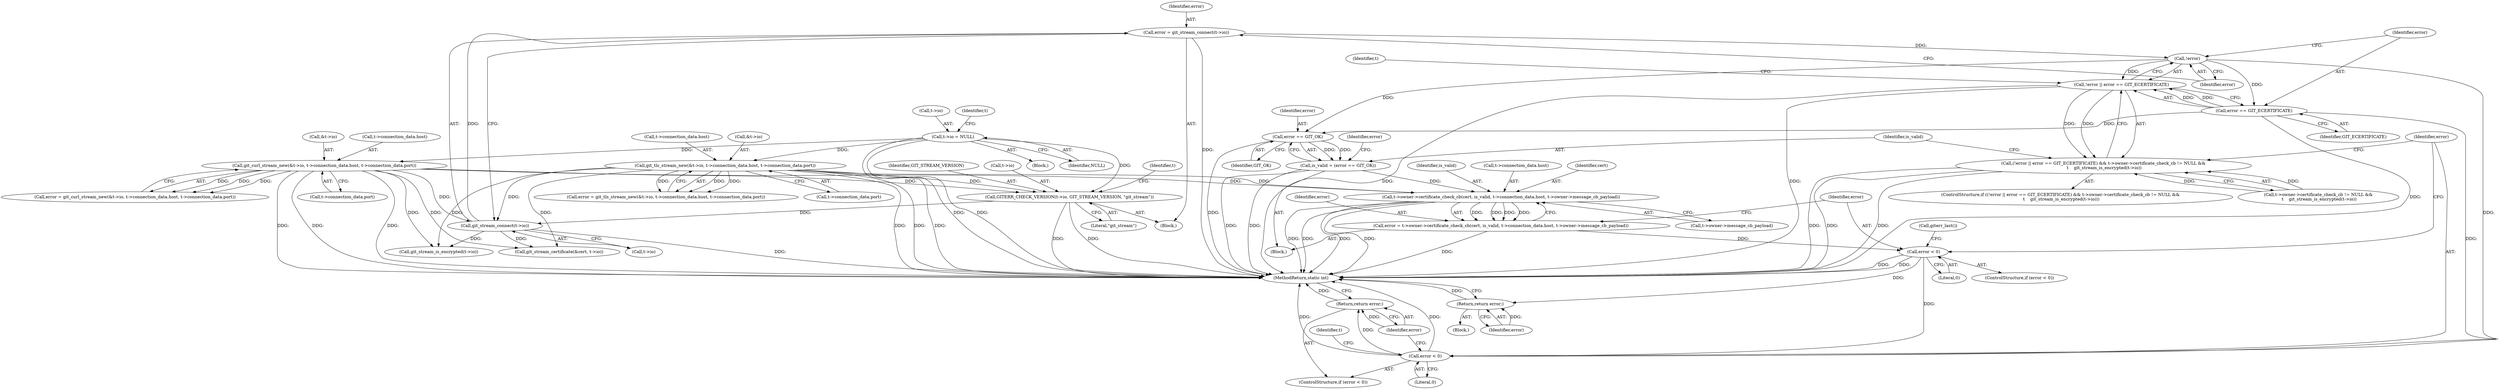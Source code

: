 digraph "0_libgit2_9a64e62f0f20c9cf9b2e1609f037060eb2d8eb22@API" {
"1000200" [label="(Call,error = git_stream_connect(t->io))"];
"1000202" [label="(Call,git_stream_connect(t->io))"];
"1000171" [label="(Call,git_curl_stream_new(&t->io, t->connection_data.host, t->connection_data.port))"];
"1000133" [label="(Call,t->io = NULL)"];
"1000152" [label="(Call,git_tls_stream_new(&t->io, t->connection_data.host, t->connection_data.port))"];
"1000192" [label="(Call,GITERR_CHECK_VERSION(t->io, GIT_STREAM_VERSION, \"git_stream\"))"];
"1000209" [label="(Call,!error)"];
"1000208" [label="(Call,!error || error == GIT_ECERTIFICATE)"];
"1000207" [label="(Call,(!error || error == GIT_ECERTIFICATE) && t->owner->certificate_check_cb != NULL &&\n \t    git_stream_is_encrypted(t->io))"];
"1000211" [label="(Call,error == GIT_ECERTIFICATE)"];
"1000231" [label="(Call,error == GIT_OK)"];
"1000229" [label="(Call,is_valid = (error == GIT_OK))"];
"1000250" [label="(Call,t->owner->certificate_check_cb(cert, is_valid, t->connection_data.host, t->owner->message_cb_payload))"];
"1000248" [label="(Call,error = t->owner->certificate_check_cb(cert, is_valid, t->connection_data.host, t->owner->message_cb_payload))"];
"1000264" [label="(Call,error < 0)"];
"1000274" [label="(Return,return error;)"];
"1000277" [label="(Call,error < 0)"];
"1000280" [label="(Return,return error;)"];
"1000209" [label="(Call,!error)"];
"1000133" [label="(Call,t->io = NULL)"];
"1000258" [label="(Call,t->owner->message_cb_payload)"];
"1000124" [label="(Block,)"];
"1000267" [label="(Block,)"];
"1000192" [label="(Call,GITERR_CHECK_VERSION(t->io, GIT_STREAM_VERSION, \"git_stream\"))"];
"1000289" [label="(MethodReturn,static int)"];
"1000226" [label="(Block,)"];
"1000275" [label="(Identifier,error)"];
"1000280" [label="(Return,return error;)"];
"1000137" [label="(Identifier,NULL)"];
"1000265" [label="(Identifier,error)"];
"1000279" [label="(Literal,0)"];
"1000150" [label="(Call,error = git_tls_stream_new(&t->io, t->connection_data.host, t->connection_data.port))"];
"1000277" [label="(Call,error < 0)"];
"1000218" [label="(Identifier,t)"];
"1000200" [label="(Call,error = git_stream_connect(t->io))"];
"1000134" [label="(Call,t->io)"];
"1000252" [label="(Identifier,is_valid)"];
"1000210" [label="(Identifier,error)"];
"1000203" [label="(Call,t->io)"];
"1000264" [label="(Call,error < 0)"];
"1000152" [label="(Call,git_tls_stream_new(&t->io, t->connection_data.host, t->connection_data.port))"];
"1000253" [label="(Call,t->connection_data.host)"];
"1000212" [label="(Identifier,error)"];
"1000230" [label="(Identifier,is_valid)"];
"1000140" [label="(Identifier,t)"];
"1000251" [label="(Identifier,cert)"];
"1000162" [label="(Call,t->connection_data.port)"];
"1000250" [label="(Call,t->owner->certificate_check_cb(cert, is_valid, t->connection_data.host, t->owner->message_cb_payload))"];
"1000211" [label="(Call,error == GIT_ECERTIFICATE)"];
"1000171" [label="(Call,git_curl_stream_new(&t->io, t->connection_data.host, t->connection_data.port))"];
"1000266" [label="(Literal,0)"];
"1000214" [label="(Call,t->owner->certificate_check_cb != NULL &&\n \t    git_stream_is_encrypted(t->io))"];
"1000157" [label="(Call,t->connection_data.host)"];
"1000197" [label="(Literal,\"git_stream\")"];
"1000229" [label="(Call,is_valid = (error == GIT_OK))"];
"1000281" [label="(Identifier,error)"];
"1000207" [label="(Call,(!error || error == GIT_ECERTIFICATE) && t->owner->certificate_check_cb != NULL &&\n \t    git_stream_is_encrypted(t->io))"];
"1000248" [label="(Call,error = t->owner->certificate_check_cb(cert, is_valid, t->connection_data.host, t->owner->message_cb_payload))"];
"1000201" [label="(Identifier,error)"];
"1000249" [label="(Identifier,error)"];
"1000176" [label="(Call,t->connection_data.host)"];
"1000213" [label="(Identifier,GIT_ECERTIFICATE)"];
"1000233" [label="(Identifier,GIT_OK)"];
"1000231" [label="(Call,error == GIT_OK)"];
"1000284" [label="(Identifier,t)"];
"1000237" [label="(Identifier,error)"];
"1000206" [label="(ControlStructure,if ((!error || error == GIT_ECERTIFICATE) && t->owner->certificate_check_cb != NULL &&\n \t    git_stream_is_encrypted(t->io)))"];
"1000196" [label="(Identifier,GIT_STREAM_VERSION)"];
"1000102" [label="(Block,)"];
"1000238" [label="(Call,git_stream_certificate(&cert, t->io))"];
"1000153" [label="(Call,&t->io)"];
"1000276" [label="(ControlStructure,if (error < 0))"];
"1000232" [label="(Identifier,error)"];
"1000208" [label="(Call,!error || error == GIT_ECERTIFICATE)"];
"1000172" [label="(Call,&t->io)"];
"1000278" [label="(Identifier,error)"];
"1000202" [label="(Call,git_stream_connect(t->io))"];
"1000222" [label="(Call,git_stream_is_encrypted(t->io))"];
"1000181" [label="(Call,t->connection_data.port)"];
"1000193" [label="(Call,t->io)"];
"1000270" [label="(Call,giterr_last())"];
"1000199" [label="(Identifier,t)"];
"1000169" [label="(Call,error = git_curl_stream_new(&t->io, t->connection_data.host, t->connection_data.port))"];
"1000274" [label="(Return,return error;)"];
"1000263" [label="(ControlStructure,if (error < 0))"];
"1000200" -> "1000102"  [label="AST: "];
"1000200" -> "1000202"  [label="CFG: "];
"1000201" -> "1000200"  [label="AST: "];
"1000202" -> "1000200"  [label="AST: "];
"1000210" -> "1000200"  [label="CFG: "];
"1000200" -> "1000289"  [label="DDG: "];
"1000202" -> "1000200"  [label="DDG: "];
"1000200" -> "1000209"  [label="DDG: "];
"1000202" -> "1000203"  [label="CFG: "];
"1000203" -> "1000202"  [label="AST: "];
"1000202" -> "1000289"  [label="DDG: "];
"1000171" -> "1000202"  [label="DDG: "];
"1000152" -> "1000202"  [label="DDG: "];
"1000192" -> "1000202"  [label="DDG: "];
"1000202" -> "1000222"  [label="DDG: "];
"1000202" -> "1000238"  [label="DDG: "];
"1000171" -> "1000169"  [label="AST: "];
"1000171" -> "1000181"  [label="CFG: "];
"1000172" -> "1000171"  [label="AST: "];
"1000176" -> "1000171"  [label="AST: "];
"1000181" -> "1000171"  [label="AST: "];
"1000169" -> "1000171"  [label="CFG: "];
"1000171" -> "1000289"  [label="DDG: "];
"1000171" -> "1000289"  [label="DDG: "];
"1000171" -> "1000289"  [label="DDG: "];
"1000171" -> "1000169"  [label="DDG: "];
"1000171" -> "1000169"  [label="DDG: "];
"1000171" -> "1000169"  [label="DDG: "];
"1000133" -> "1000171"  [label="DDG: "];
"1000171" -> "1000192"  [label="DDG: "];
"1000171" -> "1000222"  [label="DDG: "];
"1000171" -> "1000238"  [label="DDG: "];
"1000171" -> "1000250"  [label="DDG: "];
"1000133" -> "1000124"  [label="AST: "];
"1000133" -> "1000137"  [label="CFG: "];
"1000134" -> "1000133"  [label="AST: "];
"1000137" -> "1000133"  [label="AST: "];
"1000140" -> "1000133"  [label="CFG: "];
"1000133" -> "1000289"  [label="DDG: "];
"1000133" -> "1000289"  [label="DDG: "];
"1000133" -> "1000152"  [label="DDG: "];
"1000133" -> "1000192"  [label="DDG: "];
"1000152" -> "1000150"  [label="AST: "];
"1000152" -> "1000162"  [label="CFG: "];
"1000153" -> "1000152"  [label="AST: "];
"1000157" -> "1000152"  [label="AST: "];
"1000162" -> "1000152"  [label="AST: "];
"1000150" -> "1000152"  [label="CFG: "];
"1000152" -> "1000289"  [label="DDG: "];
"1000152" -> "1000289"  [label="DDG: "];
"1000152" -> "1000289"  [label="DDG: "];
"1000152" -> "1000150"  [label="DDG: "];
"1000152" -> "1000150"  [label="DDG: "];
"1000152" -> "1000150"  [label="DDG: "];
"1000152" -> "1000192"  [label="DDG: "];
"1000152" -> "1000222"  [label="DDG: "];
"1000152" -> "1000238"  [label="DDG: "];
"1000152" -> "1000250"  [label="DDG: "];
"1000192" -> "1000102"  [label="AST: "];
"1000192" -> "1000197"  [label="CFG: "];
"1000193" -> "1000192"  [label="AST: "];
"1000196" -> "1000192"  [label="AST: "];
"1000197" -> "1000192"  [label="AST: "];
"1000199" -> "1000192"  [label="CFG: "];
"1000192" -> "1000289"  [label="DDG: "];
"1000192" -> "1000289"  [label="DDG: "];
"1000209" -> "1000208"  [label="AST: "];
"1000209" -> "1000210"  [label="CFG: "];
"1000210" -> "1000209"  [label="AST: "];
"1000212" -> "1000209"  [label="CFG: "];
"1000208" -> "1000209"  [label="CFG: "];
"1000209" -> "1000208"  [label="DDG: "];
"1000209" -> "1000211"  [label="DDG: "];
"1000209" -> "1000231"  [label="DDG: "];
"1000209" -> "1000277"  [label="DDG: "];
"1000208" -> "1000207"  [label="AST: "];
"1000208" -> "1000211"  [label="CFG: "];
"1000211" -> "1000208"  [label="AST: "];
"1000218" -> "1000208"  [label="CFG: "];
"1000207" -> "1000208"  [label="CFG: "];
"1000208" -> "1000289"  [label="DDG: "];
"1000208" -> "1000289"  [label="DDG: "];
"1000208" -> "1000207"  [label="DDG: "];
"1000208" -> "1000207"  [label="DDG: "];
"1000211" -> "1000208"  [label="DDG: "];
"1000211" -> "1000208"  [label="DDG: "];
"1000207" -> "1000206"  [label="AST: "];
"1000207" -> "1000214"  [label="CFG: "];
"1000214" -> "1000207"  [label="AST: "];
"1000230" -> "1000207"  [label="CFG: "];
"1000278" -> "1000207"  [label="CFG: "];
"1000207" -> "1000289"  [label="DDG: "];
"1000207" -> "1000289"  [label="DDG: "];
"1000207" -> "1000289"  [label="DDG: "];
"1000214" -> "1000207"  [label="DDG: "];
"1000214" -> "1000207"  [label="DDG: "];
"1000211" -> "1000213"  [label="CFG: "];
"1000212" -> "1000211"  [label="AST: "];
"1000213" -> "1000211"  [label="AST: "];
"1000211" -> "1000289"  [label="DDG: "];
"1000211" -> "1000231"  [label="DDG: "];
"1000211" -> "1000277"  [label="DDG: "];
"1000231" -> "1000229"  [label="AST: "];
"1000231" -> "1000233"  [label="CFG: "];
"1000232" -> "1000231"  [label="AST: "];
"1000233" -> "1000231"  [label="AST: "];
"1000229" -> "1000231"  [label="CFG: "];
"1000231" -> "1000289"  [label="DDG: "];
"1000231" -> "1000229"  [label="DDG: "];
"1000231" -> "1000229"  [label="DDG: "];
"1000229" -> "1000226"  [label="AST: "];
"1000230" -> "1000229"  [label="AST: "];
"1000237" -> "1000229"  [label="CFG: "];
"1000229" -> "1000289"  [label="DDG: "];
"1000229" -> "1000289"  [label="DDG: "];
"1000229" -> "1000250"  [label="DDG: "];
"1000250" -> "1000248"  [label="AST: "];
"1000250" -> "1000258"  [label="CFG: "];
"1000251" -> "1000250"  [label="AST: "];
"1000252" -> "1000250"  [label="AST: "];
"1000253" -> "1000250"  [label="AST: "];
"1000258" -> "1000250"  [label="AST: "];
"1000248" -> "1000250"  [label="CFG: "];
"1000250" -> "1000289"  [label="DDG: "];
"1000250" -> "1000289"  [label="DDG: "];
"1000250" -> "1000289"  [label="DDG: "];
"1000250" -> "1000289"  [label="DDG: "];
"1000250" -> "1000248"  [label="DDG: "];
"1000250" -> "1000248"  [label="DDG: "];
"1000250" -> "1000248"  [label="DDG: "];
"1000250" -> "1000248"  [label="DDG: "];
"1000248" -> "1000226"  [label="AST: "];
"1000249" -> "1000248"  [label="AST: "];
"1000265" -> "1000248"  [label="CFG: "];
"1000248" -> "1000289"  [label="DDG: "];
"1000248" -> "1000264"  [label="DDG: "];
"1000264" -> "1000263"  [label="AST: "];
"1000264" -> "1000266"  [label="CFG: "];
"1000265" -> "1000264"  [label="AST: "];
"1000266" -> "1000264"  [label="AST: "];
"1000270" -> "1000264"  [label="CFG: "];
"1000278" -> "1000264"  [label="CFG: "];
"1000264" -> "1000289"  [label="DDG: "];
"1000264" -> "1000289"  [label="DDG: "];
"1000264" -> "1000274"  [label="DDG: "];
"1000264" -> "1000277"  [label="DDG: "];
"1000274" -> "1000267"  [label="AST: "];
"1000274" -> "1000275"  [label="CFG: "];
"1000275" -> "1000274"  [label="AST: "];
"1000289" -> "1000274"  [label="CFG: "];
"1000274" -> "1000289"  [label="DDG: "];
"1000275" -> "1000274"  [label="DDG: "];
"1000277" -> "1000276"  [label="AST: "];
"1000277" -> "1000279"  [label="CFG: "];
"1000278" -> "1000277"  [label="AST: "];
"1000279" -> "1000277"  [label="AST: "];
"1000281" -> "1000277"  [label="CFG: "];
"1000284" -> "1000277"  [label="CFG: "];
"1000277" -> "1000289"  [label="DDG: "];
"1000277" -> "1000289"  [label="DDG: "];
"1000277" -> "1000280"  [label="DDG: "];
"1000280" -> "1000276"  [label="AST: "];
"1000280" -> "1000281"  [label="CFG: "];
"1000281" -> "1000280"  [label="AST: "];
"1000289" -> "1000280"  [label="CFG: "];
"1000280" -> "1000289"  [label="DDG: "];
"1000281" -> "1000280"  [label="DDG: "];
}
